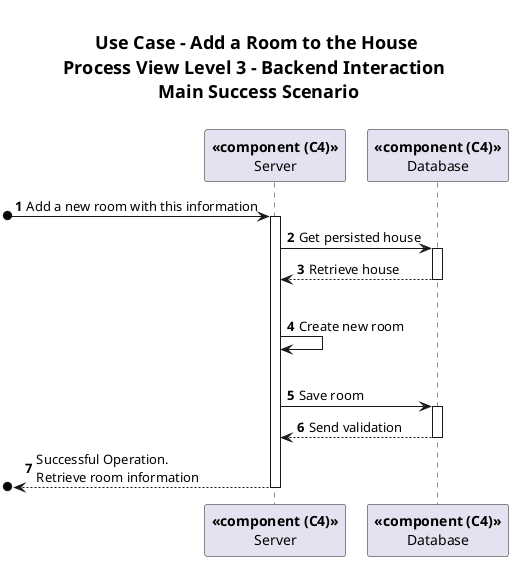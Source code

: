 @startuml

title Use Case - Add a Room to the House\nProcess View Level 3 - Backend Interaction \n Main Success Scenario
autonumber
<style>
    title {
      HorizontalAlignment center
      FontSize 18
      padding 20
    }
</style>

participant "**<<component (C4)>>**\nServer" as SERVER
participant "**<<component (C4)>>**\nDatabase" as DB

[o-> SERVER : Add a new room with this information
activate SERVER

SERVER -> DB: Get persisted house
activate DB
DB --> SERVER: Retrieve house
deactivate DB
|||
SERVER -> SERVER : Create new room
|||
SERVER -> DB : Save room
activate DB
DB --> SERVER : Send validation
deactivate DB

[o<-- SERVER : Successful Operation.\nRetrieve room information
deactivate SERVER

@enduml